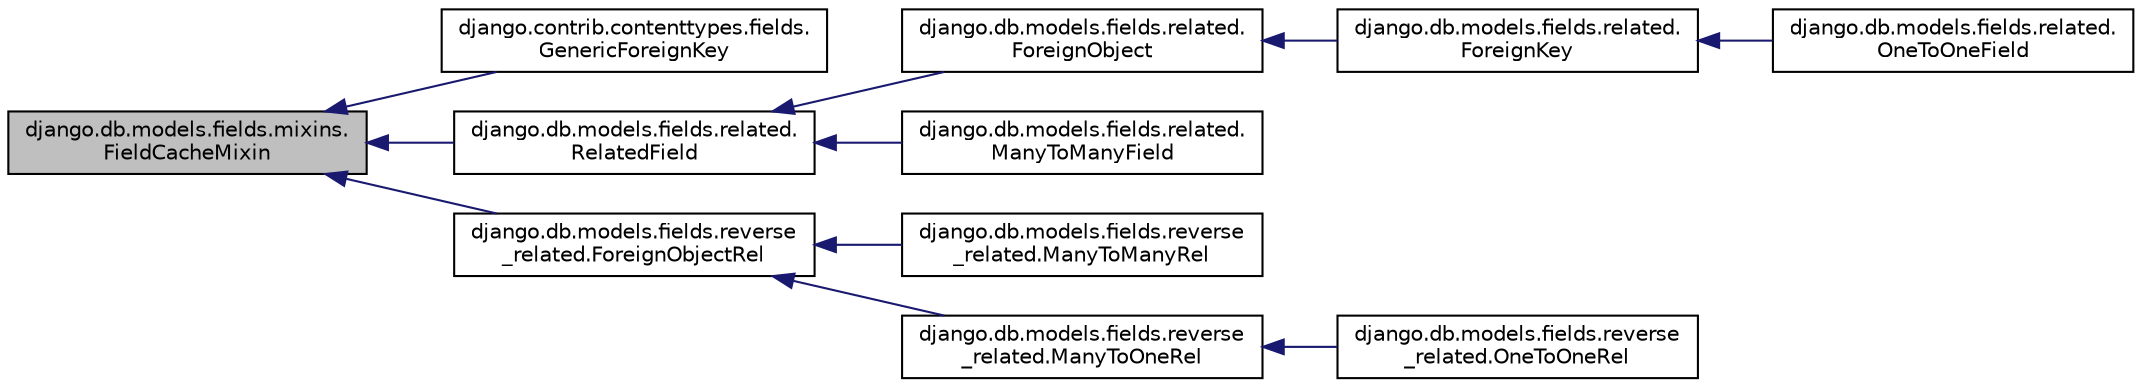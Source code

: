 digraph "django.db.models.fields.mixins.FieldCacheMixin"
{
 // LATEX_PDF_SIZE
  edge [fontname="Helvetica",fontsize="10",labelfontname="Helvetica",labelfontsize="10"];
  node [fontname="Helvetica",fontsize="10",shape=record];
  rankdir="LR";
  Node1 [label="django.db.models.fields.mixins.\lFieldCacheMixin",height=0.2,width=0.4,color="black", fillcolor="grey75", style="filled", fontcolor="black",tooltip=" "];
  Node1 -> Node2 [dir="back",color="midnightblue",fontsize="10",style="solid"];
  Node2 [label="django.contrib.contenttypes.fields.\lGenericForeignKey",height=0.2,width=0.4,color="black", fillcolor="white", style="filled",URL="$classdjango_1_1contrib_1_1contenttypes_1_1fields_1_1_generic_foreign_key.html",tooltip=" "];
  Node1 -> Node3 [dir="back",color="midnightblue",fontsize="10",style="solid"];
  Node3 [label="django.db.models.fields.related.\lRelatedField",height=0.2,width=0.4,color="black", fillcolor="white", style="filled",URL="$classdjango_1_1db_1_1models_1_1fields_1_1related_1_1_related_field.html",tooltip=" "];
  Node3 -> Node4 [dir="back",color="midnightblue",fontsize="10",style="solid"];
  Node4 [label="django.db.models.fields.related.\lForeignObject",height=0.2,width=0.4,color="black", fillcolor="white", style="filled",URL="$classdjango_1_1db_1_1models_1_1fields_1_1related_1_1_foreign_object.html",tooltip=" "];
  Node4 -> Node5 [dir="back",color="midnightblue",fontsize="10",style="solid"];
  Node5 [label="django.db.models.fields.related.\lForeignKey",height=0.2,width=0.4,color="black", fillcolor="white", style="filled",URL="$classdjango_1_1db_1_1models_1_1fields_1_1related_1_1_foreign_key.html",tooltip=" "];
  Node5 -> Node6 [dir="back",color="midnightblue",fontsize="10",style="solid"];
  Node6 [label="django.db.models.fields.related.\lOneToOneField",height=0.2,width=0.4,color="black", fillcolor="white", style="filled",URL="$classdjango_1_1db_1_1models_1_1fields_1_1related_1_1_one_to_one_field.html",tooltip=" "];
  Node3 -> Node7 [dir="back",color="midnightblue",fontsize="10",style="solid"];
  Node7 [label="django.db.models.fields.related.\lManyToManyField",height=0.2,width=0.4,color="black", fillcolor="white", style="filled",URL="$classdjango_1_1db_1_1models_1_1fields_1_1related_1_1_many_to_many_field.html",tooltip=" "];
  Node1 -> Node8 [dir="back",color="midnightblue",fontsize="10",style="solid"];
  Node8 [label="django.db.models.fields.reverse\l_related.ForeignObjectRel",height=0.2,width=0.4,color="black", fillcolor="white", style="filled",URL="$classdjango_1_1db_1_1models_1_1fields_1_1reverse__related_1_1_foreign_object_rel.html",tooltip=" "];
  Node8 -> Node9 [dir="back",color="midnightblue",fontsize="10",style="solid"];
  Node9 [label="django.db.models.fields.reverse\l_related.ManyToManyRel",height=0.2,width=0.4,color="black", fillcolor="white", style="filled",URL="$classdjango_1_1db_1_1models_1_1fields_1_1reverse__related_1_1_many_to_many_rel.html",tooltip=" "];
  Node8 -> Node10 [dir="back",color="midnightblue",fontsize="10",style="solid"];
  Node10 [label="django.db.models.fields.reverse\l_related.ManyToOneRel",height=0.2,width=0.4,color="black", fillcolor="white", style="filled",URL="$classdjango_1_1db_1_1models_1_1fields_1_1reverse__related_1_1_many_to_one_rel.html",tooltip=" "];
  Node10 -> Node11 [dir="back",color="midnightblue",fontsize="10",style="solid"];
  Node11 [label="django.db.models.fields.reverse\l_related.OneToOneRel",height=0.2,width=0.4,color="black", fillcolor="white", style="filled",URL="$classdjango_1_1db_1_1models_1_1fields_1_1reverse__related_1_1_one_to_one_rel.html",tooltip=" "];
}
